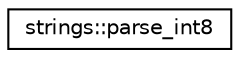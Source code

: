 digraph "Graphical Class Hierarchy"
{
 // LATEX_PDF_SIZE
  edge [fontname="Helvetica",fontsize="10",labelfontname="Helvetica",labelfontsize="10"];
  node [fontname="Helvetica",fontsize="10",shape=record];
  rankdir="LR";
  Node0 [label="strings::parse_int8",height=0.2,width=0.4,color="black", fillcolor="white", style="filled",URL="$interfacestrings_1_1parse__int8.html",tooltip="Attempts to parse a string to an 8-bit integer value."];
}
